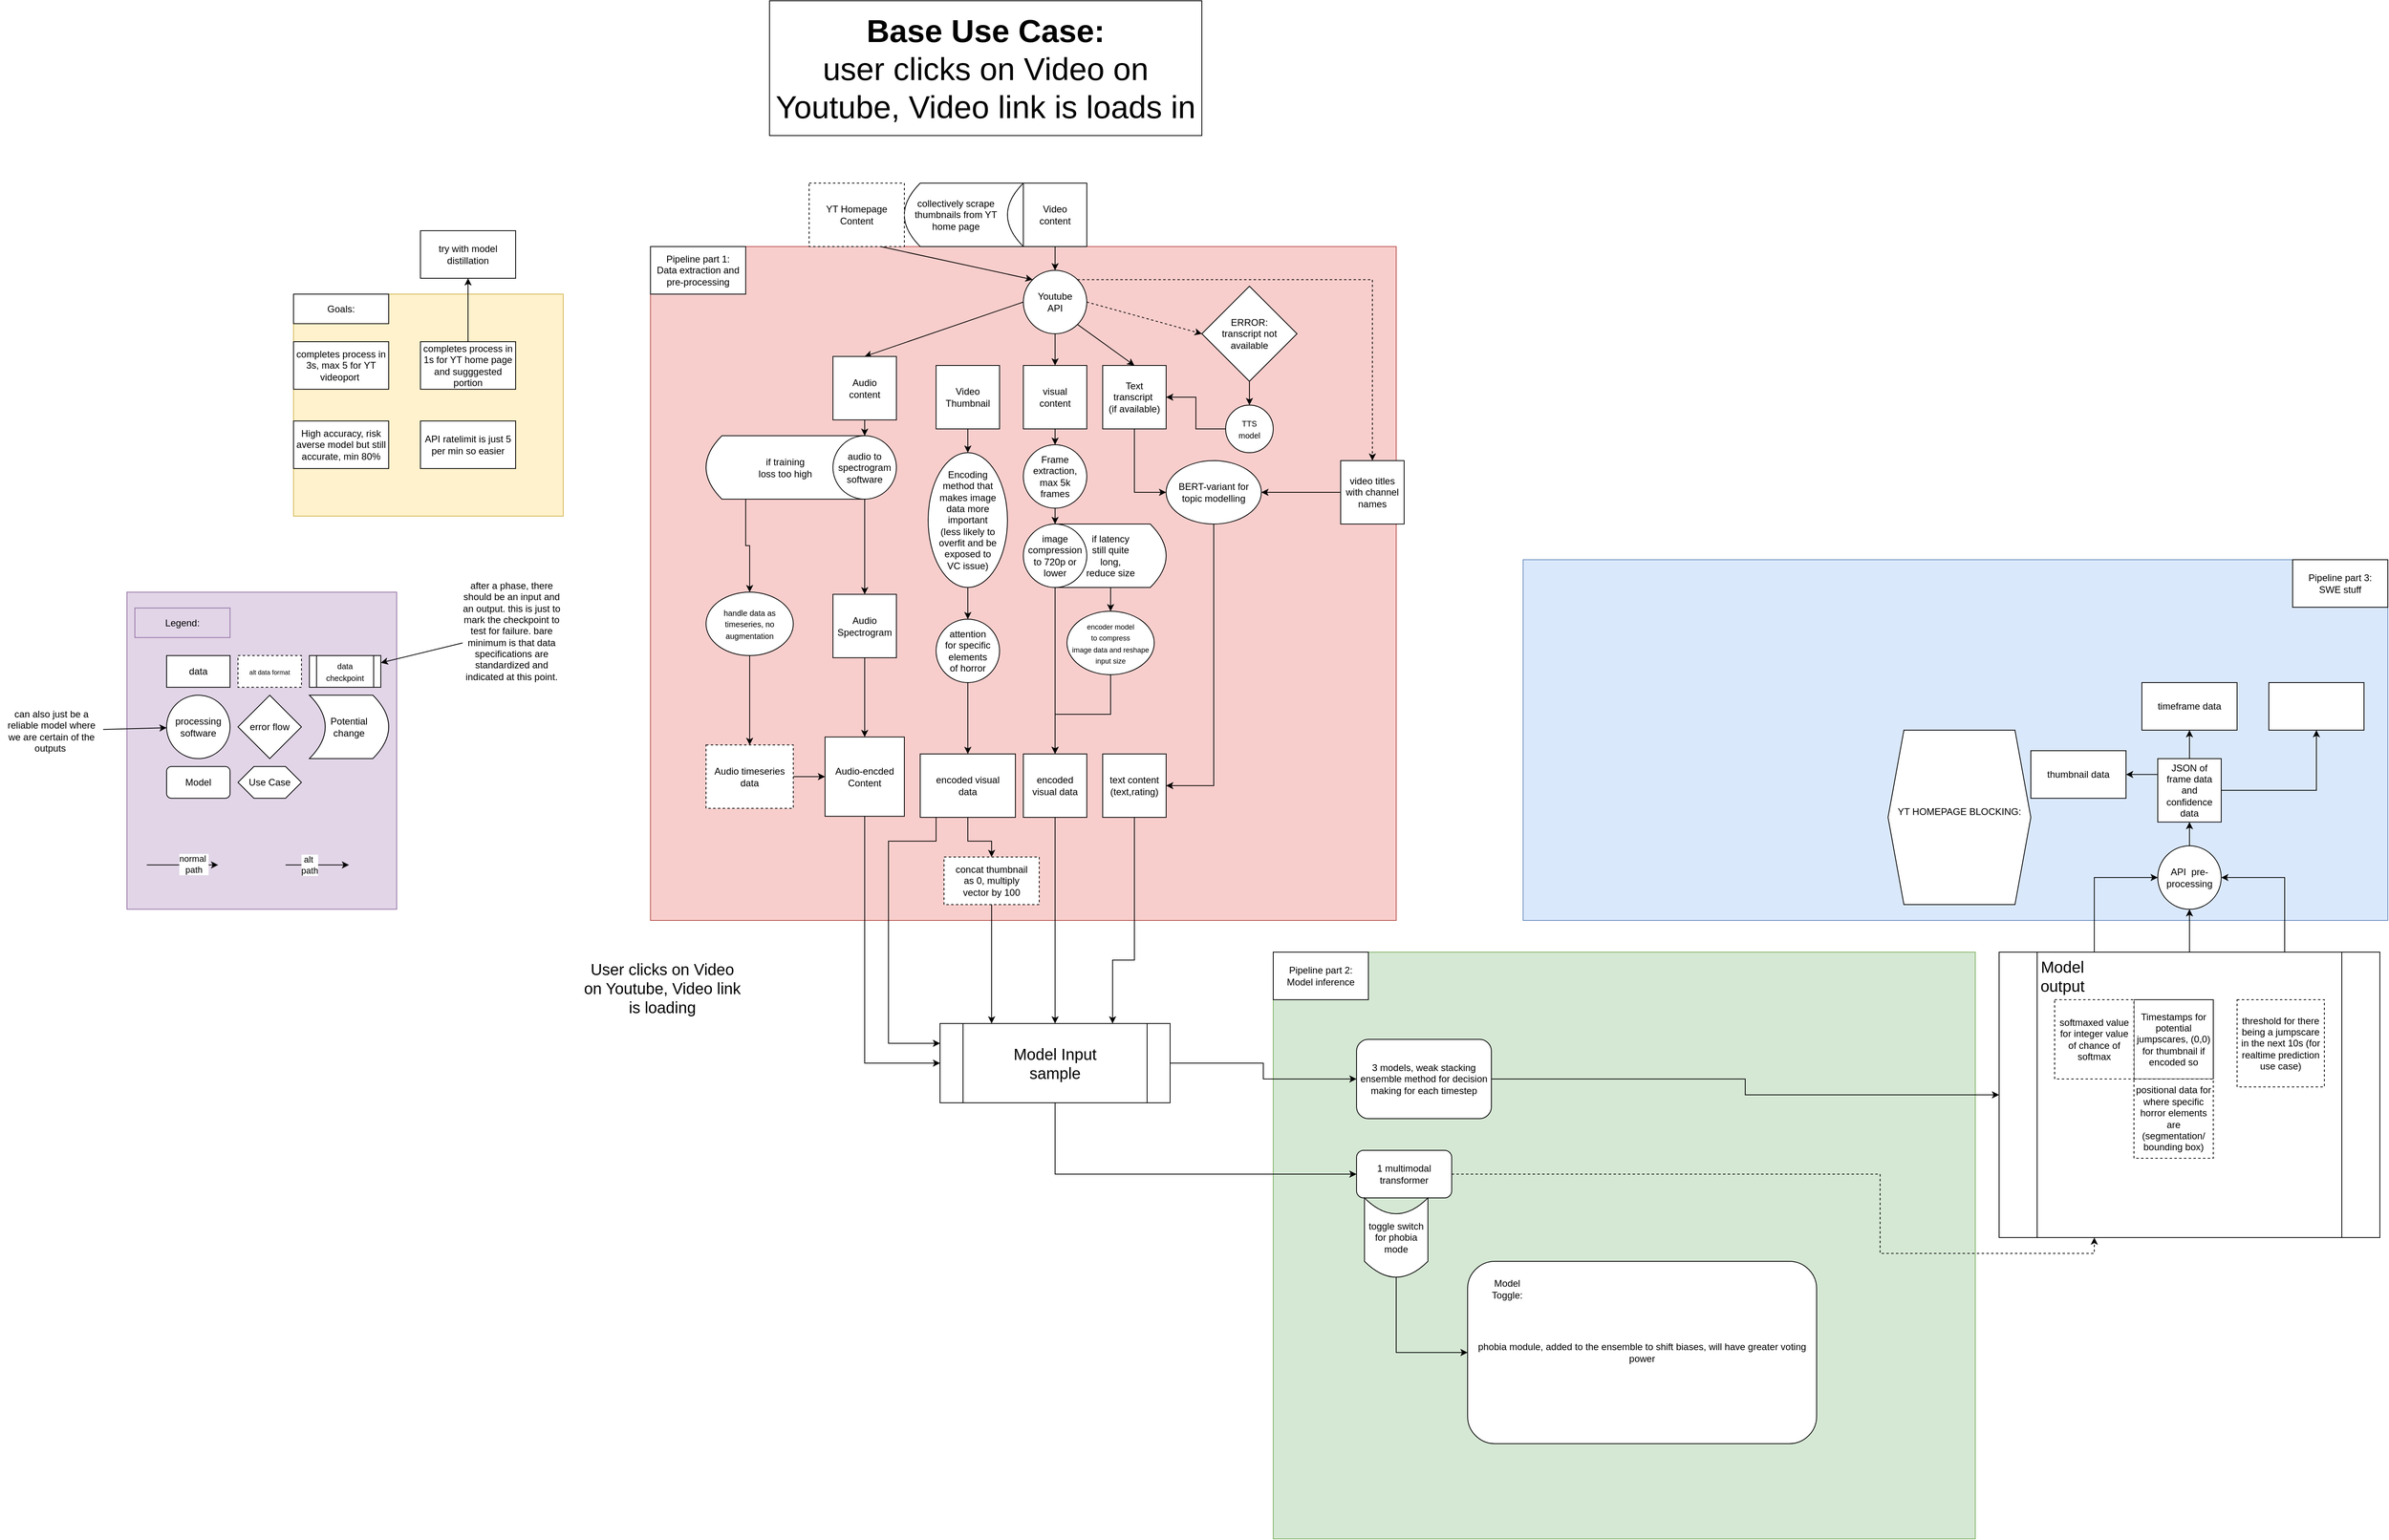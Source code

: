 <mxfile version="26.0.16">
  <diagram name="Page-1" id="UZV_4YaNEUYJYQrBW2No">
    <mxGraphModel dx="2909" dy="2704" grid="1" gridSize="10" guides="1" tooltips="1" connect="1" arrows="1" fold="1" page="1" pageScale="1" pageWidth="850" pageHeight="1100" math="0" shadow="0">
      <root>
        <mxCell id="0" />
        <mxCell id="1" parent="0" />
        <mxCell id="4fpCLledI54VdnfLR-wk-22" value="" style="rounded=0;whiteSpace=wrap;html=1;fillColor=#dae8fc;strokeColor=#6c8ebf;" vertex="1" parent="1">
          <mxGeometry x="770" y="635" width="1090" height="455" as="geometry" />
        </mxCell>
        <mxCell id="PtT7ccRdR9juAuZG76jp-39" value="" style="rounded=0;whiteSpace=wrap;html=1;fillColor=#e1d5e7;strokeColor=#9673a6;movable=1;resizable=1;rotatable=1;deletable=1;editable=1;locked=0;connectable=1;" parent="1" vertex="1">
          <mxGeometry x="-990" y="675.91" width="340" height="400" as="geometry" />
        </mxCell>
        <mxCell id="PtT7ccRdR9juAuZG76jp-40" value="Legend:" style="rounded=0;whiteSpace=wrap;html=1;movable=1;resizable=1;rotatable=1;deletable=1;editable=1;locked=0;connectable=1;strokeColor=#9673a6;fillColor=#e1d5e7;" parent="1" vertex="1">
          <mxGeometry x="-980" y="695.91" width="120" height="37.273" as="geometry" />
        </mxCell>
        <mxCell id="PtT7ccRdR9juAuZG76jp-6" value="" style="rounded=0;whiteSpace=wrap;html=1;fillColor=#f8cecc;strokeColor=#b85450;movable=1;resizable=1;rotatable=1;deletable=1;editable=1;locked=0;connectable=1;" parent="1" vertex="1">
          <mxGeometry x="-330" y="240" width="940" height="850" as="geometry" />
        </mxCell>
        <mxCell id="PtT7ccRdR9juAuZG76jp-3" value="" style="edgeStyle=orthogonalEdgeStyle;rounded=0;orthogonalLoop=1;jettySize=auto;html=1;exitX=0.5;exitY=1;exitDx=0;exitDy=0;" parent="1" source="PtT7ccRdR9juAuZG76jp-56" target="PtT7ccRdR9juAuZG76jp-2" edge="1">
          <mxGeometry relative="1" as="geometry">
            <mxPoint x="220" y="336" as="sourcePoint" />
            <Array as="points" />
          </mxGeometry>
        </mxCell>
        <mxCell id="PtT7ccRdR9juAuZG76jp-5" value="" style="rounded=0;orthogonalLoop=1;jettySize=auto;html=1;entryX=0.5;entryY=0;entryDx=0;entryDy=0;exitX=1;exitY=1;exitDx=0;exitDy=0;" parent="1" source="PtT7ccRdR9juAuZG76jp-56" target="PtT7ccRdR9juAuZG76jp-4" edge="1">
          <mxGeometry relative="1" as="geometry">
            <mxPoint x="240" y="270" as="sourcePoint" />
          </mxGeometry>
        </mxCell>
        <mxCell id="PtT7ccRdR9juAuZG76jp-13" style="rounded=0;orthogonalLoop=1;jettySize=auto;html=1;entryX=0.5;entryY=0;entryDx=0;entryDy=0;exitX=0;exitY=0.5;exitDx=0;exitDy=0;" parent="1" source="PtT7ccRdR9juAuZG76jp-56" target="PtT7ccRdR9juAuZG76jp-10" edge="1">
          <mxGeometry relative="1" as="geometry">
            <mxPoint x="110" y="270" as="sourcePoint" />
          </mxGeometry>
        </mxCell>
        <mxCell id="PtT7ccRdR9juAuZG76jp-17" value="" style="rounded=0;orthogonalLoop=1;jettySize=auto;html=1;dashed=1;exitX=1;exitY=0.5;exitDx=0;exitDy=0;entryX=0;entryY=0.5;entryDx=0;entryDy=0;" parent="1" source="PtT7ccRdR9juAuZG76jp-56" target="PtT7ccRdR9juAuZG76jp-16" edge="1">
          <mxGeometry relative="1" as="geometry" />
        </mxCell>
        <mxCell id="PtT7ccRdR9juAuZG76jp-58" value="" style="edgeStyle=orthogonalEdgeStyle;rounded=0;orthogonalLoop=1;jettySize=auto;html=1;" parent="1" source="PtT7ccRdR9juAuZG76jp-1" target="PtT7ccRdR9juAuZG76jp-56" edge="1">
          <mxGeometry relative="1" as="geometry" />
        </mxCell>
        <mxCell id="PtT7ccRdR9juAuZG76jp-1" value="Video &lt;br&gt;content" style="whiteSpace=wrap;html=1;aspect=fixed;" parent="1" vertex="1">
          <mxGeometry x="140" y="160" width="80" height="80" as="geometry" />
        </mxCell>
        <mxCell id="PtT7ccRdR9juAuZG76jp-37" value="" style="edgeStyle=orthogonalEdgeStyle;rounded=0;orthogonalLoop=1;jettySize=auto;html=1;" parent="1" source="PtT7ccRdR9juAuZG76jp-2" target="PtT7ccRdR9juAuZG76jp-33" edge="1">
          <mxGeometry relative="1" as="geometry" />
        </mxCell>
        <mxCell id="PtT7ccRdR9juAuZG76jp-2" value="visual &lt;br&gt;content" style="whiteSpace=wrap;html=1;aspect=fixed;" parent="1" vertex="1">
          <mxGeometry x="140" y="390" width="80" height="80" as="geometry" />
        </mxCell>
        <mxCell id="PtT7ccRdR9juAuZG76jp-38" value="" style="edgeStyle=orthogonalEdgeStyle;rounded=0;orthogonalLoop=1;jettySize=auto;html=1;entryX=0;entryY=0.5;entryDx=0;entryDy=0;" parent="1" source="PtT7ccRdR9juAuZG76jp-4" target="4fpCLledI54VdnfLR-wk-46" edge="1">
          <mxGeometry relative="1" as="geometry">
            <mxPoint x="280" y="490" as="targetPoint" />
          </mxGeometry>
        </mxCell>
        <mxCell id="PtT7ccRdR9juAuZG76jp-4" value="Text transcript&amp;nbsp;&lt;br&gt;(if available)" style="whiteSpace=wrap;html=1;aspect=fixed;" parent="1" vertex="1">
          <mxGeometry x="240" y="390" width="80" height="80" as="geometry" />
        </mxCell>
        <mxCell id="PtT7ccRdR9juAuZG76jp-7" value="&lt;font style=&quot;font-size: 40px;&quot;&gt;&lt;b style=&quot;&quot;&gt;Base Use Case: &lt;/b&gt;&lt;br&gt;user clicks on Video on Youtube, Video link is loads in&lt;/font&gt;" style="text;html=1;align=center;verticalAlign=middle;whiteSpace=wrap;rounded=0;strokeColor=default;spacingTop=10;spacingBottom=10;" parent="1" vertex="1">
          <mxGeometry x="-180" y="-70" width="545" height="170" as="geometry" />
        </mxCell>
        <mxCell id="PtT7ccRdR9juAuZG76jp-8" value="&lt;font style=&quot;font-size: 20px;&quot;&gt;User clicks on Video on Youtube, Video link is loading&lt;/font&gt;" style="text;html=1;align=center;verticalAlign=middle;whiteSpace=wrap;rounded=0;" parent="1" vertex="1">
          <mxGeometry x="-420" y="1130" width="210" height="90" as="geometry" />
        </mxCell>
        <mxCell id="PtT7ccRdR9juAuZG76jp-9" value="Pipeline part 1: &lt;br&gt;Data extraction and pre-processing" style="rounded=0;whiteSpace=wrap;html=1;" parent="1" vertex="1">
          <mxGeometry x="-330" y="240" width="120" height="60" as="geometry" />
        </mxCell>
        <mxCell id="PtT7ccRdR9juAuZG76jp-24" value="" style="edgeStyle=orthogonalEdgeStyle;rounded=0;orthogonalLoop=1;jettySize=auto;html=1;" parent="1" source="PtT7ccRdR9juAuZG76jp-26" target="PtT7ccRdR9juAuZG76jp-23" edge="1">
          <mxGeometry relative="1" as="geometry" />
        </mxCell>
        <mxCell id="PtT7ccRdR9juAuZG76jp-10" value="Audio&lt;br&gt;content" style="whiteSpace=wrap;html=1;aspect=fixed;" parent="1" vertex="1">
          <mxGeometry x="-100" y="378.64" width="80" height="80" as="geometry" />
        </mxCell>
        <mxCell id="PtT7ccRdR9juAuZG76jp-22" value="" style="edgeStyle=orthogonalEdgeStyle;rounded=0;orthogonalLoop=1;jettySize=auto;html=1;" parent="1" source="PtT7ccRdR9juAuZG76jp-16" target="PtT7ccRdR9juAuZG76jp-21" edge="1">
          <mxGeometry relative="1" as="geometry" />
        </mxCell>
        <mxCell id="PtT7ccRdR9juAuZG76jp-16" value="ERROR: &lt;br&gt;transcript not available" style="rhombus;whiteSpace=wrap;html=1;" parent="1" vertex="1">
          <mxGeometry x="365" y="290" width="120" height="120" as="geometry" />
        </mxCell>
        <mxCell id="PtT7ccRdR9juAuZG76jp-60" value="" style="edgeStyle=orthogonalEdgeStyle;rounded=0;orthogonalLoop=1;jettySize=auto;html=1;" parent="1" source="PtT7ccRdR9juAuZG76jp-21" target="PtT7ccRdR9juAuZG76jp-4" edge="1">
          <mxGeometry relative="1" as="geometry" />
        </mxCell>
        <mxCell id="PtT7ccRdR9juAuZG76jp-21" value="&lt;font style=&quot;font-size: 10px;&quot;&gt;TTS &lt;br&gt;model&lt;/font&gt;" style="ellipse;whiteSpace=wrap;html=1;" parent="1" vertex="1">
          <mxGeometry x="395" y="440" width="60" height="60" as="geometry" />
        </mxCell>
        <mxCell id="PtT7ccRdR9juAuZG76jp-80" value="" style="edgeStyle=orthogonalEdgeStyle;rounded=0;orthogonalLoop=1;jettySize=auto;html=1;" parent="1" source="PtT7ccRdR9juAuZG76jp-23" target="PtT7ccRdR9juAuZG76jp-79" edge="1">
          <mxGeometry relative="1" as="geometry" />
        </mxCell>
        <mxCell id="PtT7ccRdR9juAuZG76jp-23" value="Audio Spectrogram" style="whiteSpace=wrap;html=1;aspect=fixed;" parent="1" vertex="1">
          <mxGeometry x="-100" y="678.64" width="80" height="80" as="geometry" />
        </mxCell>
        <mxCell id="PtT7ccRdR9juAuZG76jp-25" value="" style="edgeStyle=orthogonalEdgeStyle;rounded=0;orthogonalLoop=1;jettySize=auto;html=1;" parent="1" source="PtT7ccRdR9juAuZG76jp-10" target="PtT7ccRdR9juAuZG76jp-26" edge="1">
          <mxGeometry relative="1" as="geometry">
            <mxPoint x="-60" y="458.64" as="sourcePoint" />
            <mxPoint x="-60" y="628.64" as="targetPoint" />
          </mxGeometry>
        </mxCell>
        <mxCell id="PtT7ccRdR9juAuZG76jp-31" value="" style="edgeStyle=orthogonalEdgeStyle;rounded=0;orthogonalLoop=1;jettySize=auto;html=1;" parent="1" source="PtT7ccRdR9juAuZG76jp-63" target="PtT7ccRdR9juAuZG76jp-32" edge="1">
          <mxGeometry relative="1" as="geometry" />
        </mxCell>
        <mxCell id="PtT7ccRdR9juAuZG76jp-88" value="" style="edgeStyle=orthogonalEdgeStyle;rounded=0;orthogonalLoop=1;jettySize=auto;html=1;" parent="1" source="PtT7ccRdR9juAuZG76jp-32" target="PtT7ccRdR9juAuZG76jp-86" edge="1">
          <mxGeometry relative="1" as="geometry" />
        </mxCell>
        <mxCell id="PtT7ccRdR9juAuZG76jp-32" value="encoded visual data" style="whiteSpace=wrap;html=1;aspect=fixed;" parent="1" vertex="1">
          <mxGeometry x="140" y="880" width="80" height="80" as="geometry" />
        </mxCell>
        <mxCell id="PtT7ccRdR9juAuZG76jp-33" value="Frame extraction, max 5k frames" style="ellipse;whiteSpace=wrap;html=1;aspect=fixed;" parent="1" vertex="1">
          <mxGeometry x="140" y="490" width="80" height="80" as="geometry" />
        </mxCell>
        <mxCell id="PtT7ccRdR9juAuZG76jp-34" value="" style="edgeStyle=orthogonalEdgeStyle;rounded=0;orthogonalLoop=1;jettySize=auto;html=1;exitX=0.5;exitY=1;exitDx=0;exitDy=0;" parent="1" source="4fpCLledI54VdnfLR-wk-46" target="PtT7ccRdR9juAuZG76jp-35" edge="1">
          <mxGeometry relative="1" as="geometry">
            <Array as="points">
              <mxPoint x="380" y="920" />
            </Array>
          </mxGeometry>
        </mxCell>
        <mxCell id="PtT7ccRdR9juAuZG76jp-89" value="" style="edgeStyle=orthogonalEdgeStyle;rounded=0;orthogonalLoop=1;jettySize=auto;html=1;entryX=0.75;entryY=0;entryDx=0;entryDy=0;" parent="1" source="PtT7ccRdR9juAuZG76jp-35" target="PtT7ccRdR9juAuZG76jp-86" edge="1">
          <mxGeometry relative="1" as="geometry">
            <Array as="points">
              <mxPoint x="280" y="1140" />
              <mxPoint x="253" y="1140" />
            </Array>
          </mxGeometry>
        </mxCell>
        <mxCell id="PtT7ccRdR9juAuZG76jp-35" value="text content&lt;br&gt;(text,rating)" style="whiteSpace=wrap;html=1;aspect=fixed;" parent="1" vertex="1">
          <mxGeometry x="240" y="880" width="80" height="80" as="geometry" />
        </mxCell>
        <mxCell id="PtT7ccRdR9juAuZG76jp-43" value="data" style="rounded=0;whiteSpace=wrap;html=1;movable=1;resizable=1;rotatable=1;deletable=1;editable=1;locked=0;connectable=1;" parent="1" vertex="1">
          <mxGeometry x="-940" y="755.91" width="80" height="40" as="geometry" />
        </mxCell>
        <mxCell id="PtT7ccRdR9juAuZG76jp-44" value="processing software" style="ellipse;whiteSpace=wrap;html=1;aspect=fixed;movable=1;resizable=1;rotatable=1;deletable=1;editable=1;locked=0;connectable=1;" parent="1" vertex="1">
          <mxGeometry x="-940" y="805.91" width="80" height="80" as="geometry" />
        </mxCell>
        <mxCell id="PtT7ccRdR9juAuZG76jp-45" value="Model" style="rounded=1;whiteSpace=wrap;html=1;movable=1;resizable=1;rotatable=1;deletable=1;editable=1;locked=0;connectable=1;" parent="1" vertex="1">
          <mxGeometry x="-940" y="895.91" width="80" height="40" as="geometry" />
        </mxCell>
        <mxCell id="PtT7ccRdR9juAuZG76jp-46" value="error flow" style="rhombus;whiteSpace=wrap;html=1;movable=1;resizable=1;rotatable=1;deletable=1;editable=1;locked=0;connectable=1;" parent="1" vertex="1">
          <mxGeometry x="-850" y="805.91" width="80" height="80" as="geometry" />
        </mxCell>
        <mxCell id="PtT7ccRdR9juAuZG76jp-48" value="" style="rounded=0;whiteSpace=wrap;html=1;fillColor=#fff2cc;strokeColor=#d6b656;movable=0;resizable=0;rotatable=0;deletable=0;editable=0;locked=1;connectable=0;" parent="1" vertex="1">
          <mxGeometry x="-780" y="300" width="340" height="280" as="geometry" />
        </mxCell>
        <mxCell id="PtT7ccRdR9juAuZG76jp-49" value="Goals:" style="rounded=0;whiteSpace=wrap;html=1;movable=1;resizable=1;rotatable=1;deletable=1;editable=1;locked=0;connectable=1;" parent="1" vertex="1">
          <mxGeometry x="-780" y="300" width="120" height="37.273" as="geometry" />
        </mxCell>
        <mxCell id="PtT7ccRdR9juAuZG76jp-50" value="completes process in 3s, max 5 for YT videoport&amp;nbsp;" style="rounded=0;whiteSpace=wrap;html=1;" parent="1" vertex="1">
          <mxGeometry x="-780" y="360" width="120" height="60" as="geometry" />
        </mxCell>
        <mxCell id="PtT7ccRdR9juAuZG76jp-51" value="High accuracy, risk averse model but still accurate, min 80%" style="rounded=0;whiteSpace=wrap;html=1;" parent="1" vertex="1">
          <mxGeometry x="-780" y="460" width="120" height="60" as="geometry" />
        </mxCell>
        <mxCell id="PtT7ccRdR9juAuZG76jp-53" value="Use Case" style="shape=hexagon;perimeter=hexagonPerimeter2;whiteSpace=wrap;html=1;fixedSize=1;movable=1;resizable=1;rotatable=1;deletable=1;editable=1;locked=0;connectable=1;" parent="1" vertex="1">
          <mxGeometry x="-850" y="895.91" width="80" height="40" as="geometry" />
        </mxCell>
        <mxCell id="4fpCLledI54VdnfLR-wk-44" style="edgeStyle=orthogonalEdgeStyle;rounded=0;orthogonalLoop=1;jettySize=auto;html=1;exitX=1;exitY=0;exitDx=0;exitDy=0;entryX=0.5;entryY=0;entryDx=0;entryDy=0;dashed=1;" edge="1" parent="1" source="PtT7ccRdR9juAuZG76jp-56" target="4fpCLledI54VdnfLR-wk-43">
          <mxGeometry relative="1" as="geometry">
            <Array as="points">
              <mxPoint x="580" y="282" />
            </Array>
          </mxGeometry>
        </mxCell>
        <mxCell id="PtT7ccRdR9juAuZG76jp-56" value="Youtube &lt;br&gt;API" style="ellipse;whiteSpace=wrap;html=1;aspect=fixed;" parent="1" vertex="1">
          <mxGeometry x="140" y="270" width="80" height="80" as="geometry" />
        </mxCell>
        <mxCell id="PtT7ccRdR9juAuZG76jp-62" value="" style="edgeStyle=orthogonalEdgeStyle;rounded=0;orthogonalLoop=1;jettySize=auto;html=1;" parent="1" source="PtT7ccRdR9juAuZG76jp-33" target="PtT7ccRdR9juAuZG76jp-63" edge="1">
          <mxGeometry relative="1" as="geometry">
            <mxPoint x="180" y="570" as="sourcePoint" />
            <mxPoint x="180" y="740" as="targetPoint" />
          </mxGeometry>
        </mxCell>
        <mxCell id="PtT7ccRdR9juAuZG76jp-70" value="" style="edgeStyle=orthogonalEdgeStyle;rounded=0;orthogonalLoop=1;jettySize=auto;html=1;" parent="1" source="PtT7ccRdR9juAuZG76jp-65" target="PtT7ccRdR9juAuZG76jp-68" edge="1">
          <mxGeometry relative="1" as="geometry" />
        </mxCell>
        <mxCell id="PtT7ccRdR9juAuZG76jp-65" value="if latency &lt;br&gt;still quite &lt;br&gt;long, &lt;br&gt;reduce size" style="shape=dataStorage;whiteSpace=wrap;html=1;fixedSize=1;rotation=0;flipH=1;" parent="1" vertex="1">
          <mxGeometry x="180" y="590" width="140" height="80" as="geometry" />
        </mxCell>
        <mxCell id="PtT7ccRdR9juAuZG76jp-64" value="Potential &lt;br&gt;change" style="shape=dataStorage;whiteSpace=wrap;html=1;fixedSize=1;rotation=0;flipH=1;movable=1;resizable=1;rotatable=1;deletable=1;editable=1;locked=0;connectable=1;" parent="1" vertex="1">
          <mxGeometry x="-760" y="805.91" width="100" height="80" as="geometry" />
        </mxCell>
        <mxCell id="PtT7ccRdR9juAuZG76jp-63" value="image compression to 720p or lower" style="ellipse;whiteSpace=wrap;html=1;aspect=fixed;" parent="1" vertex="1">
          <mxGeometry x="140" y="590" width="80" height="80" as="geometry" />
        </mxCell>
        <mxCell id="PtT7ccRdR9juAuZG76jp-72" value="" style="edgeStyle=orthogonalEdgeStyle;rounded=0;orthogonalLoop=1;jettySize=auto;html=1;entryX=0.5;entryY=0;entryDx=0;entryDy=0;" parent="1" source="PtT7ccRdR9juAuZG76jp-68" target="PtT7ccRdR9juAuZG76jp-32" edge="1">
          <mxGeometry relative="1" as="geometry" />
        </mxCell>
        <mxCell id="PtT7ccRdR9juAuZG76jp-68" value="&lt;font style=&quot;font-size: 9px;&quot;&gt;encoder model &lt;br&gt;to compress &lt;br&gt;image data and reshape input size&lt;/font&gt;" style="ellipse;whiteSpace=wrap;html=1;" parent="1" vertex="1">
          <mxGeometry x="195" y="700" width="110" height="80" as="geometry" />
        </mxCell>
        <mxCell id="PtT7ccRdR9juAuZG76jp-81" value="" style="edgeStyle=orthogonalEdgeStyle;rounded=0;orthogonalLoop=1;jettySize=auto;html=1;" parent="1" source="PtT7ccRdR9juAuZG76jp-73" target="PtT7ccRdR9juAuZG76jp-79" edge="1">
          <mxGeometry relative="1" as="geometry" />
        </mxCell>
        <mxCell id="PtT7ccRdR9juAuZG76jp-73" value="Audio timeseries data" style="rounded=0;whiteSpace=wrap;html=1;dashed=1;" parent="1" vertex="1">
          <mxGeometry x="-260" y="868.64" width="110" height="80" as="geometry" />
        </mxCell>
        <mxCell id="PtT7ccRdR9juAuZG76jp-77" value="" style="edgeStyle=orthogonalEdgeStyle;rounded=0;orthogonalLoop=1;jettySize=auto;html=1;exitX=0.25;exitY=1;exitDx=0;exitDy=0;" parent="1" source="PtT7ccRdR9juAuZG76jp-74" target="PtT7ccRdR9juAuZG76jp-75" edge="1">
          <mxGeometry relative="1" as="geometry" />
        </mxCell>
        <mxCell id="PtT7ccRdR9juAuZG76jp-74" value="if training &lt;br&gt;loss too high" style="shape=dataStorage;whiteSpace=wrap;html=1;fixedSize=1;rotation=0;flipH=0;" parent="1" vertex="1">
          <mxGeometry x="-260" y="478.64" width="200" height="80" as="geometry" />
        </mxCell>
        <mxCell id="PtT7ccRdR9juAuZG76jp-78" value="" style="edgeStyle=orthogonalEdgeStyle;rounded=0;orthogonalLoop=1;jettySize=auto;html=1;" parent="1" source="PtT7ccRdR9juAuZG76jp-75" target="PtT7ccRdR9juAuZG76jp-73" edge="1">
          <mxGeometry relative="1" as="geometry" />
        </mxCell>
        <mxCell id="PtT7ccRdR9juAuZG76jp-75" value="&lt;font size=&quot;1&quot;&gt;handle data as timeseries, no augmentation&lt;/font&gt;" style="ellipse;whiteSpace=wrap;html=1;" parent="1" vertex="1">
          <mxGeometry x="-260" y="675.91" width="110" height="80" as="geometry" />
        </mxCell>
        <mxCell id="PtT7ccRdR9juAuZG76jp-26" value="audio to spectrogram software" style="ellipse;whiteSpace=wrap;html=1;aspect=fixed;" parent="1" vertex="1">
          <mxGeometry x="-100" y="478.64" width="80" height="80" as="geometry" />
        </mxCell>
        <mxCell id="PtT7ccRdR9juAuZG76jp-87" value="" style="edgeStyle=orthogonalEdgeStyle;rounded=0;orthogonalLoop=1;jettySize=auto;html=1;entryX=0;entryY=0.5;entryDx=0;entryDy=0;" parent="1" source="PtT7ccRdR9juAuZG76jp-79" target="PtT7ccRdR9juAuZG76jp-86" edge="1">
          <mxGeometry relative="1" as="geometry">
            <Array as="points">
              <mxPoint x="-60" y="1270" />
            </Array>
          </mxGeometry>
        </mxCell>
        <mxCell id="PtT7ccRdR9juAuZG76jp-79" value="Audio-encded&lt;br&gt;Content" style="whiteSpace=wrap;html=1;aspect=fixed;" parent="1" vertex="1">
          <mxGeometry x="-110" y="858.64" width="100" height="100" as="geometry" />
        </mxCell>
        <mxCell id="PtT7ccRdR9juAuZG76jp-84" value="&lt;font style=&quot;font-size: 8px;&quot;&gt;alt data format&lt;/font&gt;" style="rounded=0;whiteSpace=wrap;html=1;dashed=1;movable=1;resizable=1;rotatable=1;deletable=1;editable=1;locked=0;connectable=1;" parent="1" vertex="1">
          <mxGeometry x="-850" y="755.91" width="80" height="40" as="geometry" />
        </mxCell>
        <mxCell id="PtT7ccRdR9juAuZG76jp-85" value="&lt;font size=&quot;1&quot;&gt;data checkpoint&lt;/font&gt;" style="shape=process;whiteSpace=wrap;html=1;backgroundOutline=1;movable=1;resizable=1;rotatable=1;deletable=1;editable=1;locked=0;connectable=1;" parent="1" vertex="1">
          <mxGeometry x="-760" y="755.91" width="90" height="40" as="geometry" />
        </mxCell>
        <mxCell id="PtT7ccRdR9juAuZG76jp-86" value="&lt;font style=&quot;font-size: 20px;&quot;&gt;Model Input&lt;br&gt;&lt;/font&gt;&lt;div&gt;&lt;font style=&quot;font-size: 20px;&quot;&gt;sample&lt;/font&gt;&lt;/div&gt;" style="shape=process;whiteSpace=wrap;html=1;backgroundOutline=1;" parent="1" vertex="1">
          <mxGeometry x="35" y="1220" width="290" height="100" as="geometry" />
        </mxCell>
        <mxCell id="PtT7ccRdR9juAuZG76jp-94" value="" style="edgeStyle=orthogonalEdgeStyle;rounded=0;orthogonalLoop=1;jettySize=auto;html=1;" parent="1" source="PtT7ccRdR9juAuZG76jp-90" target="PtT7ccRdR9juAuZG76jp-93" edge="1">
          <mxGeometry relative="1" as="geometry" />
        </mxCell>
        <mxCell id="PtT7ccRdR9juAuZG76jp-90" value="Video Thumbnail" style="whiteSpace=wrap;html=1;aspect=fixed;" parent="1" vertex="1">
          <mxGeometry x="30" y="390" width="80" height="80" as="geometry" />
        </mxCell>
        <mxCell id="PtT7ccRdR9juAuZG76jp-98" value="" style="edgeStyle=orthogonalEdgeStyle;rounded=0;orthogonalLoop=1;jettySize=auto;html=1;" parent="1" source="PtT7ccRdR9juAuZG76jp-93" target="PtT7ccRdR9juAuZG76jp-97" edge="1">
          <mxGeometry relative="1" as="geometry" />
        </mxCell>
        <mxCell id="PtT7ccRdR9juAuZG76jp-93" value="Encoding method that makes image data more important (less likely to overfit and be exposed to VC issue)" style="ellipse;whiteSpace=wrap;html=1;spacingLeft=10;spacingRight=10;" parent="1" vertex="1">
          <mxGeometry x="20" y="500" width="100" height="170" as="geometry" />
        </mxCell>
        <mxCell id="PtT7ccRdR9juAuZG76jp-101" style="edgeStyle=orthogonalEdgeStyle;rounded=0;orthogonalLoop=1;jettySize=auto;html=1;entryX=0;entryY=0.25;entryDx=0;entryDy=0;" parent="1" source="PtT7ccRdR9juAuZG76jp-95" target="PtT7ccRdR9juAuZG76jp-86" edge="1">
          <mxGeometry relative="1" as="geometry">
            <Array as="points">
              <mxPoint x="30" y="990" />
              <mxPoint x="-30" y="990" />
              <mxPoint x="-30" y="1245" />
            </Array>
          </mxGeometry>
        </mxCell>
        <mxCell id="PtT7ccRdR9juAuZG76jp-103" value="" style="edgeStyle=orthogonalEdgeStyle;rounded=0;orthogonalLoop=1;jettySize=auto;html=1;" parent="1" source="PtT7ccRdR9juAuZG76jp-95" target="PtT7ccRdR9juAuZG76jp-102" edge="1">
          <mxGeometry relative="1" as="geometry">
            <Array as="points">
              <mxPoint x="70" y="990" />
              <mxPoint x="100" y="990" />
            </Array>
          </mxGeometry>
        </mxCell>
        <mxCell id="PtT7ccRdR9juAuZG76jp-95" value="encoded visual data" style="whiteSpace=wrap;html=1;spacingLeft=10;spacingRight=10;" parent="1" vertex="1">
          <mxGeometry x="10" y="880" width="120" height="80" as="geometry" />
        </mxCell>
        <mxCell id="PtT7ccRdR9juAuZG76jp-99" value="" style="edgeStyle=orthogonalEdgeStyle;rounded=0;orthogonalLoop=1;jettySize=auto;html=1;" parent="1" source="PtT7ccRdR9juAuZG76jp-97" target="PtT7ccRdR9juAuZG76jp-95" edge="1">
          <mxGeometry relative="1" as="geometry" />
        </mxCell>
        <mxCell id="PtT7ccRdR9juAuZG76jp-97" value="attention for specific elements of horror" style="ellipse;whiteSpace=wrap;html=1;spacingLeft=10;spacingRight=10;" parent="1" vertex="1">
          <mxGeometry x="30" y="710" width="80" height="80" as="geometry" />
        </mxCell>
        <mxCell id="PtT7ccRdR9juAuZG76jp-104" value="" style="edgeStyle=orthogonalEdgeStyle;rounded=0;orthogonalLoop=1;jettySize=auto;html=1;" parent="1" source="PtT7ccRdR9juAuZG76jp-102" target="PtT7ccRdR9juAuZG76jp-86" edge="1">
          <mxGeometry relative="1" as="geometry">
            <Array as="points">
              <mxPoint x="100" y="1120" />
              <mxPoint x="100" y="1120" />
            </Array>
          </mxGeometry>
        </mxCell>
        <mxCell id="PtT7ccRdR9juAuZG76jp-102" value="concat thumbnail as 0, multiply vector by 100" style="whiteSpace=wrap;html=1;spacingLeft=10;spacingRight=10;dashed=1;" parent="1" vertex="1">
          <mxGeometry x="40" y="1010" width="120" height="60" as="geometry" />
        </mxCell>
        <mxCell id="PtT7ccRdR9juAuZG76jp-109" value="" style="rounded=0;orthogonalLoop=1;jettySize=auto;html=1;movable=1;resizable=1;rotatable=1;deletable=1;editable=1;locked=0;connectable=1;" parent="1" source="PtT7ccRdR9juAuZG76jp-108" target="PtT7ccRdR9juAuZG76jp-44" edge="1">
          <mxGeometry relative="1" as="geometry" />
        </mxCell>
        <mxCell id="PtT7ccRdR9juAuZG76jp-108" value="can also just be a reliable model where we are certain of the outputs&amp;nbsp;" style="text;html=1;align=center;verticalAlign=middle;whiteSpace=wrap;rounded=0;movable=1;resizable=1;rotatable=1;deletable=1;editable=1;locked=0;connectable=1;" parent="1" vertex="1">
          <mxGeometry x="-1150" y="835.91" width="130" height="30" as="geometry" />
        </mxCell>
        <mxCell id="PtT7ccRdR9juAuZG76jp-110" value="" style="rounded=0;whiteSpace=wrap;html=1;fillColor=#d5e8d4;strokeColor=#82b366;" parent="1" vertex="1">
          <mxGeometry x="455" y="1130" width="885" height="740" as="geometry" />
        </mxCell>
        <mxCell id="PtT7ccRdR9juAuZG76jp-112" value="Pipeline part 2: &lt;br&gt;Model inference" style="rounded=0;whiteSpace=wrap;html=1;" parent="1" vertex="1">
          <mxGeometry x="455" y="1130" width="120" height="60" as="geometry" />
        </mxCell>
        <mxCell id="PtT7ccRdR9juAuZG76jp-123" value="" style="edgeStyle=orthogonalEdgeStyle;rounded=0;orthogonalLoop=1;jettySize=auto;html=1;entryX=0;entryY=0.5;entryDx=0;entryDy=0;" parent="1" source="PtT7ccRdR9juAuZG76jp-114" target="PtT7ccRdR9juAuZG76jp-124" edge="1">
          <mxGeometry relative="1" as="geometry">
            <mxPoint x="1430.0" y="1270" as="targetPoint" />
          </mxGeometry>
        </mxCell>
        <mxCell id="PtT7ccRdR9juAuZG76jp-114" value="3 models, weak stacking ensemble method for decision making for each timestep" style="rounded=1;whiteSpace=wrap;html=1;" parent="1" vertex="1">
          <mxGeometry x="560" y="1240" width="170" height="100" as="geometry" />
        </mxCell>
        <mxCell id="PtT7ccRdR9juAuZG76jp-115" value="" style="edgeStyle=orthogonalEdgeStyle;rounded=0;orthogonalLoop=1;jettySize=auto;html=1;" parent="1" source="PtT7ccRdR9juAuZG76jp-86" target="PtT7ccRdR9juAuZG76jp-114" edge="1">
          <mxGeometry relative="1" as="geometry" />
        </mxCell>
        <mxCell id="PtT7ccRdR9juAuZG76jp-127" style="edgeStyle=orthogonalEdgeStyle;rounded=0;orthogonalLoop=1;jettySize=auto;html=1;entryX=0.25;entryY=1;entryDx=0;entryDy=0;dashed=1;" parent="1" source="PtT7ccRdR9juAuZG76jp-118" target="PtT7ccRdR9juAuZG76jp-124" edge="1">
          <mxGeometry relative="1" as="geometry">
            <Array as="points">
              <mxPoint x="1220" y="1410" />
              <mxPoint x="1220" y="1510" />
              <mxPoint x="1490" y="1510" />
            </Array>
          </mxGeometry>
        </mxCell>
        <mxCell id="PtT7ccRdR9juAuZG76jp-118" value="1 multimodal transformer" style="rounded=1;whiteSpace=wrap;html=1;" parent="1" vertex="1">
          <mxGeometry x="560" y="1380" width="120" height="60" as="geometry" />
        </mxCell>
        <mxCell id="PtT7ccRdR9juAuZG76jp-119" value="" style="edgeStyle=orthogonalEdgeStyle;rounded=0;orthogonalLoop=1;jettySize=auto;html=1;entryX=0;entryY=0.5;entryDx=0;entryDy=0;" parent="1" source="PtT7ccRdR9juAuZG76jp-86" target="PtT7ccRdR9juAuZG76jp-118" edge="1">
          <mxGeometry relative="1" as="geometry">
            <Array as="points">
              <mxPoint x="180" y="1410" />
            </Array>
          </mxGeometry>
        </mxCell>
        <mxCell id="4fpCLledI54VdnfLR-wk-16" value="" style="edgeStyle=orthogonalEdgeStyle;rounded=0;orthogonalLoop=1;jettySize=auto;html=1;" edge="1" parent="1" source="PtT7ccRdR9juAuZG76jp-124" target="4fpCLledI54VdnfLR-wk-15">
          <mxGeometry relative="1" as="geometry" />
        </mxCell>
        <mxCell id="4fpCLledI54VdnfLR-wk-19" style="edgeStyle=orthogonalEdgeStyle;rounded=0;orthogonalLoop=1;jettySize=auto;html=1;exitX=0.75;exitY=0;exitDx=0;exitDy=0;entryX=1;entryY=0.5;entryDx=0;entryDy=0;" edge="1" parent="1" source="PtT7ccRdR9juAuZG76jp-124" target="4fpCLledI54VdnfLR-wk-15">
          <mxGeometry relative="1" as="geometry" />
        </mxCell>
        <mxCell id="4fpCLledI54VdnfLR-wk-20" style="edgeStyle=orthogonalEdgeStyle;rounded=0;orthogonalLoop=1;jettySize=auto;html=1;exitX=0.25;exitY=0;exitDx=0;exitDy=0;entryX=0;entryY=0.5;entryDx=0;entryDy=0;" edge="1" parent="1" source="PtT7ccRdR9juAuZG76jp-124" target="4fpCLledI54VdnfLR-wk-15">
          <mxGeometry relative="1" as="geometry">
            <Array as="points">
              <mxPoint x="1490" y="1036" />
            </Array>
          </mxGeometry>
        </mxCell>
        <mxCell id="PtT7ccRdR9juAuZG76jp-124" value="" style="shape=process;whiteSpace=wrap;html=1;backgroundOutline=1;" parent="1" vertex="1">
          <mxGeometry x="1370" y="1130" width="480" height="360" as="geometry" />
        </mxCell>
        <mxCell id="PtT7ccRdR9juAuZG76jp-126" style="rounded=0;orthogonalLoop=1;jettySize=auto;html=1;" parent="1" source="PtT7ccRdR9juAuZG76jp-125" target="PtT7ccRdR9juAuZG76jp-85" edge="1">
          <mxGeometry relative="1" as="geometry" />
        </mxCell>
        <mxCell id="PtT7ccRdR9juAuZG76jp-125" value="after a phase, there should be an input and an output. this is just to mark the checkpoint to test for failure. bare minimum is that data specifications are standardized and indicated at this point." style="text;html=1;align=center;verticalAlign=middle;whiteSpace=wrap;rounded=0;" parent="1" vertex="1">
          <mxGeometry x="-570" y="710" width="130" height="30" as="geometry" />
        </mxCell>
        <mxCell id="PtT7ccRdR9juAuZG76jp-128" value="" style="rounded=0;orthogonalLoop=1;jettySize=auto;html=1;movable=1;resizable=1;rotatable=1;deletable=1;editable=1;locked=0;connectable=1;" parent="1" edge="1">
          <mxGeometry relative="1" as="geometry">
            <mxPoint x="-965" y="1020" as="sourcePoint" />
            <mxPoint x="-875" y="1020.05" as="targetPoint" />
          </mxGeometry>
        </mxCell>
        <mxCell id="PtT7ccRdR9juAuZG76jp-130" value="normal&amp;nbsp;&lt;br&gt;path" style="edgeLabel;html=1;align=center;verticalAlign=middle;resizable=0;points=[];" parent="PtT7ccRdR9juAuZG76jp-128" vertex="1" connectable="0">
          <mxGeometry x="0.307" y="1" relative="1" as="geometry">
            <mxPoint as="offset" />
          </mxGeometry>
        </mxCell>
        <mxCell id="PtT7ccRdR9juAuZG76jp-129" value="" style="rounded=0;orthogonalLoop=1;jettySize=auto;html=1;movable=1;resizable=1;rotatable=1;deletable=1;editable=1;locked=0;connectable=1;" parent="1" edge="1">
          <mxGeometry relative="1" as="geometry">
            <mxPoint x="-790" y="1020" as="sourcePoint" />
            <mxPoint x="-710" y="1020" as="targetPoint" />
          </mxGeometry>
        </mxCell>
        <mxCell id="PtT7ccRdR9juAuZG76jp-131" value="alt&amp;nbsp;&lt;br&gt;path" style="edgeLabel;html=1;align=center;verticalAlign=middle;resizable=0;points=[];" parent="PtT7ccRdR9juAuZG76jp-129" vertex="1" connectable="0">
          <mxGeometry x="-0.265" relative="1" as="geometry">
            <mxPoint as="offset" />
          </mxGeometry>
        </mxCell>
        <mxCell id="4fpCLledI54VdnfLR-wk-1" value="&lt;font style=&quot;font-size: 20px;&quot;&gt;Model output&lt;/font&gt;" style="text;html=1;align=center;verticalAlign=middle;whiteSpace=wrap;rounded=0;" vertex="1" parent="1">
          <mxGeometry x="1420" y="1145" width="60" height="30" as="geometry" />
        </mxCell>
        <mxCell id="4fpCLledI54VdnfLR-wk-3" value="Timestamps for potential jumpscares, (0,0) for thumbnail if encoded so" style="whiteSpace=wrap;html=1;aspect=fixed;" vertex="1" parent="1">
          <mxGeometry x="1540" y="1190" width="100" height="100" as="geometry" />
        </mxCell>
        <mxCell id="4fpCLledI54VdnfLR-wk-4" value="API ratelimit is just 5 per min so easier" style="rounded=0;whiteSpace=wrap;html=1;" vertex="1" parent="1">
          <mxGeometry x="-620" y="460" width="120" height="60" as="geometry" />
        </mxCell>
        <mxCell id="4fpCLledI54VdnfLR-wk-13" value="" style="edgeStyle=orthogonalEdgeStyle;rounded=0;orthogonalLoop=1;jettySize=auto;html=1;" edge="1" parent="1" source="4fpCLledI54VdnfLR-wk-5" target="4fpCLledI54VdnfLR-wk-12">
          <mxGeometry relative="1" as="geometry" />
        </mxCell>
        <mxCell id="4fpCLledI54VdnfLR-wk-5" value="completes process in 1s for YT home page and sugggested portion" style="rounded=0;whiteSpace=wrap;html=1;" vertex="1" parent="1">
          <mxGeometry x="-620" y="360" width="120" height="60" as="geometry" />
        </mxCell>
        <mxCell id="4fpCLledI54VdnfLR-wk-7" value="threshold for there being a jumpscare in the next 10s (for realtime prediction use case)" style="whiteSpace=wrap;html=1;aspect=fixed;dashed=1;" vertex="1" parent="1">
          <mxGeometry x="1670" y="1190" width="110" height="110" as="geometry" />
        </mxCell>
        <mxCell id="4fpCLledI54VdnfLR-wk-8" value="positional data for where specific horror elements are (segmentation/ bounding box)" style="whiteSpace=wrap;html=1;aspect=fixed;dashed=1;" vertex="1" parent="1">
          <mxGeometry x="1540" y="1290" width="100" height="100" as="geometry" />
        </mxCell>
        <mxCell id="4fpCLledI54VdnfLR-wk-11" value="softmaxed value for integer value of chance of softmax" style="whiteSpace=wrap;html=1;aspect=fixed;dashed=1;" vertex="1" parent="1">
          <mxGeometry x="1440" y="1190" width="100" height="100" as="geometry" />
        </mxCell>
        <mxCell id="4fpCLledI54VdnfLR-wk-12" value="try with model distillation" style="whiteSpace=wrap;html=1;rounded=0;" vertex="1" parent="1">
          <mxGeometry x="-620" y="220" width="120" height="60" as="geometry" />
        </mxCell>
        <mxCell id="4fpCLledI54VdnfLR-wk-18" value="" style="edgeStyle=orthogonalEdgeStyle;rounded=0;orthogonalLoop=1;jettySize=auto;html=1;" edge="1" parent="1" source="4fpCLledI54VdnfLR-wk-15" target="4fpCLledI54VdnfLR-wk-17">
          <mxGeometry relative="1" as="geometry" />
        </mxCell>
        <mxCell id="4fpCLledI54VdnfLR-wk-15" value="API&amp;nbsp; pre-processing" style="ellipse;whiteSpace=wrap;html=1;" vertex="1" parent="1">
          <mxGeometry x="1570" y="995.91" width="80" height="80" as="geometry" />
        </mxCell>
        <mxCell id="4fpCLledI54VdnfLR-wk-25" style="edgeStyle=orthogonalEdgeStyle;rounded=0;orthogonalLoop=1;jettySize=auto;html=1;exitX=0;exitY=0.25;exitDx=0;exitDy=0;" edge="1" parent="1" source="4fpCLledI54VdnfLR-wk-17" target="4fpCLledI54VdnfLR-wk-24">
          <mxGeometry relative="1" as="geometry" />
        </mxCell>
        <mxCell id="4fpCLledI54VdnfLR-wk-28" value="" style="edgeStyle=orthogonalEdgeStyle;rounded=0;orthogonalLoop=1;jettySize=auto;html=1;" edge="1" parent="1" source="4fpCLledI54VdnfLR-wk-17" target="4fpCLledI54VdnfLR-wk-27">
          <mxGeometry relative="1" as="geometry" />
        </mxCell>
        <mxCell id="4fpCLledI54VdnfLR-wk-30" value="" style="edgeStyle=orthogonalEdgeStyle;rounded=0;orthogonalLoop=1;jettySize=auto;html=1;" edge="1" parent="1" source="4fpCLledI54VdnfLR-wk-17" target="4fpCLledI54VdnfLR-wk-29">
          <mxGeometry relative="1" as="geometry" />
        </mxCell>
        <mxCell id="4fpCLledI54VdnfLR-wk-17" value="JSON of frame data and confidence data" style="whiteSpace=wrap;html=1;aspect=fixed;" vertex="1" parent="1">
          <mxGeometry x="1570" y="885.91" width="80" height="80" as="geometry" />
        </mxCell>
        <mxCell id="4fpCLledI54VdnfLR-wk-23" value="Pipeline part 3: &lt;br&gt;SWE stuff" style="rounded=0;whiteSpace=wrap;html=1;" vertex="1" parent="1">
          <mxGeometry x="1740" y="635" width="120" height="60" as="geometry" />
        </mxCell>
        <mxCell id="4fpCLledI54VdnfLR-wk-24" value="thumbnail data" style="rounded=0;whiteSpace=wrap;html=1;" vertex="1" parent="1">
          <mxGeometry x="1410" y="875.91" width="120" height="60" as="geometry" />
        </mxCell>
        <mxCell id="4fpCLledI54VdnfLR-wk-27" value="timeframe data" style="whiteSpace=wrap;html=1;" vertex="1" parent="1">
          <mxGeometry x="1550" y="790" width="120" height="60" as="geometry" />
        </mxCell>
        <mxCell id="4fpCLledI54VdnfLR-wk-29" value="" style="whiteSpace=wrap;html=1;" vertex="1" parent="1">
          <mxGeometry x="1710" y="790" width="120" height="60" as="geometry" />
        </mxCell>
        <mxCell id="4fpCLledI54VdnfLR-wk-33" value="" style="group" vertex="1" connectable="0" parent="1">
          <mxGeometry x="700" y="1520" width="440" height="230" as="geometry" />
        </mxCell>
        <mxCell id="4fpCLledI54VdnfLR-wk-31" value="phobia module, added to the ensemble to shift biases, will have greater voting power" style="rounded=1;whiteSpace=wrap;html=1;" vertex="1" parent="4fpCLledI54VdnfLR-wk-33">
          <mxGeometry width="440" height="230" as="geometry" />
        </mxCell>
        <mxCell id="4fpCLledI54VdnfLR-wk-32" value="Model Toggle:" style="text;html=1;align=center;verticalAlign=middle;whiteSpace=wrap;rounded=0;" vertex="1" parent="4fpCLledI54VdnfLR-wk-33">
          <mxGeometry x="20" y="20" width="60" height="30" as="geometry" />
        </mxCell>
        <mxCell id="4fpCLledI54VdnfLR-wk-37" style="edgeStyle=orthogonalEdgeStyle;rounded=0;orthogonalLoop=1;jettySize=auto;html=1;exitX=0;exitY=0.5;exitDx=0;exitDy=0;entryX=0;entryY=0.5;entryDx=0;entryDy=0;" edge="1" parent="1" source="4fpCLledI54VdnfLR-wk-36" target="4fpCLledI54VdnfLR-wk-31">
          <mxGeometry relative="1" as="geometry" />
        </mxCell>
        <mxCell id="4fpCLledI54VdnfLR-wk-36" value="toggle switch for phobia mode" style="shape=dataStorage;whiteSpace=wrap;html=1;fixedSize=1;direction=north;" vertex="1" parent="1">
          <mxGeometry x="570" y="1440" width="80" height="100" as="geometry" />
        </mxCell>
        <mxCell id="4fpCLledI54VdnfLR-wk-38" value="YT HOMEPAGE BLOCKING:&lt;br&gt;&lt;div&gt;&lt;br/&gt;&lt;/div&gt;" style="shape=hexagon;perimeter=hexagonPerimeter2;whiteSpace=wrap;html=1;fixedSize=1;" vertex="1" parent="1">
          <mxGeometry x="1230" y="850" width="180" height="220" as="geometry" />
        </mxCell>
        <mxCell id="4fpCLledI54VdnfLR-wk-39" value="collectively scrape thumbnails from YT home page" style="shape=dataStorage;whiteSpace=wrap;html=1;fixedSize=1;spacingRight=20;" vertex="1" parent="1">
          <mxGeometry x="-10" y="160" width="150" height="80" as="geometry" />
        </mxCell>
        <mxCell id="4fpCLledI54VdnfLR-wk-41" style="rounded=0;orthogonalLoop=1;jettySize=auto;html=1;exitX=0.75;exitY=1;exitDx=0;exitDy=0;entryX=0;entryY=0;entryDx=0;entryDy=0;" edge="1" parent="1" source="4fpCLledI54VdnfLR-wk-40" target="PtT7ccRdR9juAuZG76jp-56">
          <mxGeometry relative="1" as="geometry" />
        </mxCell>
        <mxCell id="4fpCLledI54VdnfLR-wk-40" value="YT Homepage Content" style="rounded=0;whiteSpace=wrap;html=1;dashed=1;" vertex="1" parent="1">
          <mxGeometry x="-130" y="160" width="120" height="80" as="geometry" />
        </mxCell>
        <mxCell id="4fpCLledI54VdnfLR-wk-47" value="" style="edgeStyle=orthogonalEdgeStyle;rounded=0;orthogonalLoop=1;jettySize=auto;html=1;" edge="1" parent="1" source="4fpCLledI54VdnfLR-wk-43" target="4fpCLledI54VdnfLR-wk-46">
          <mxGeometry relative="1" as="geometry" />
        </mxCell>
        <mxCell id="4fpCLledI54VdnfLR-wk-43" value="video titles with channel names" style="whiteSpace=wrap;html=1;aspect=fixed;" vertex="1" parent="1">
          <mxGeometry x="540" y="510" width="80" height="80" as="geometry" />
        </mxCell>
        <mxCell id="4fpCLledI54VdnfLR-wk-46" value="BERT-variant for topic modelling" style="ellipse;whiteSpace=wrap;html=1;spacingLeft=10;spacingRight=10;" vertex="1" parent="1">
          <mxGeometry x="320" y="510" width="120" height="80" as="geometry" />
        </mxCell>
      </root>
    </mxGraphModel>
  </diagram>
</mxfile>

